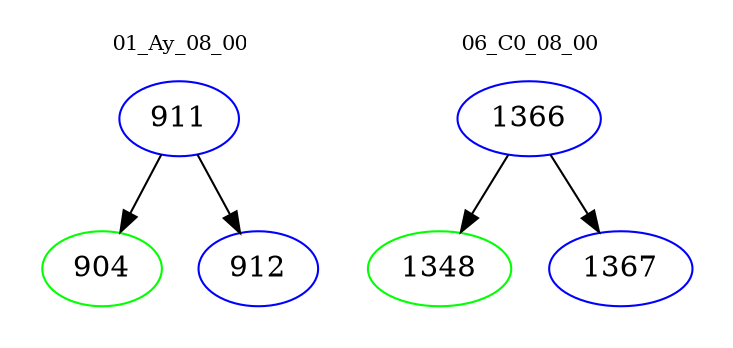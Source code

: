 digraph{
subgraph cluster_0 {
color = white
label = "01_Ay_08_00";
fontsize=10;
T0_911 [label="911", color="blue"]
T0_911 -> T0_904 [color="black"]
T0_904 [label="904", color="green"]
T0_911 -> T0_912 [color="black"]
T0_912 [label="912", color="blue"]
}
subgraph cluster_1 {
color = white
label = "06_C0_08_00";
fontsize=10;
T1_1366 [label="1366", color="blue"]
T1_1366 -> T1_1348 [color="black"]
T1_1348 [label="1348", color="green"]
T1_1366 -> T1_1367 [color="black"]
T1_1367 [label="1367", color="blue"]
}
}
